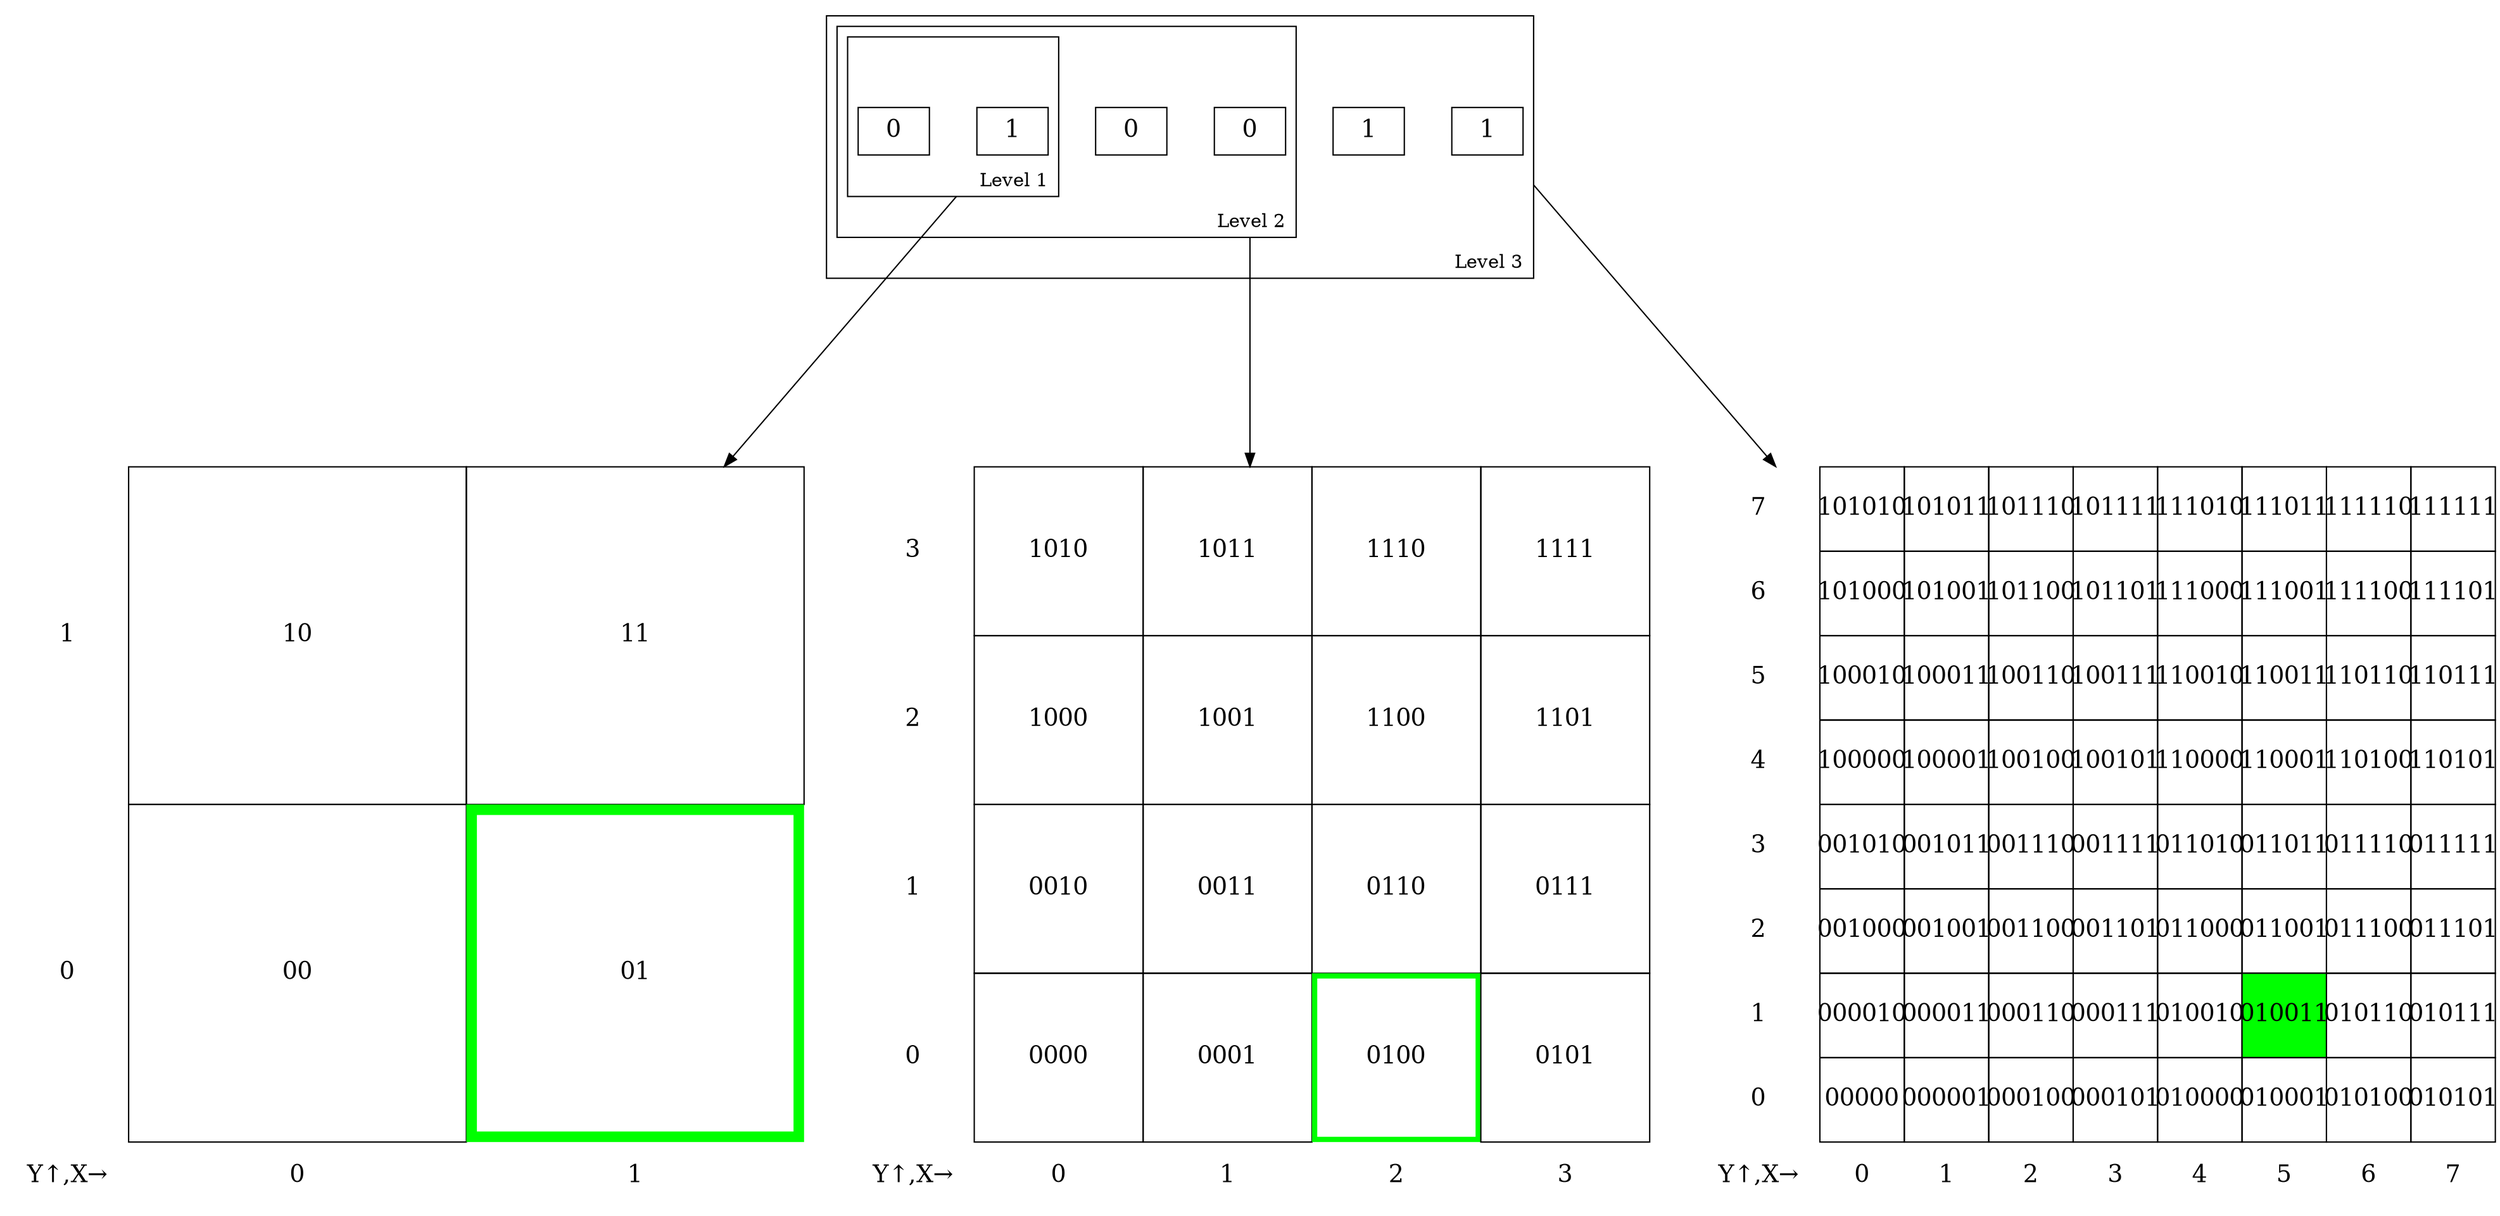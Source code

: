 digraph {

    graph [nodesep=0.5, compound=true]
    node [shape=record, fontsize=18]
    labeljust = "r"
    labelloc = "b"
    rankdir=TB
    splines=false
    ranksep=0

    {
        subgraph cluster_L3 {
            subgraph cluster_L2 {
                subgraph cluster_L1 {
                    {
                        L10 [style=invis]
                        B0 [label="0"]
                        B1 [label="1"]
                        L10 -> B0 [style=invis]
                        L10 -> B1 [style=invis]
                    }
                    label = "Level 1"
                }
                {
                    L20 [style=invis] 
                    B2 [label="0"]
                    B3 [label="0"]
                    L20 -> B2  [style=invis]
                    L20 -> B3  [style=invis]
                }
                label = "Level 2"
            }
            {
                L30 [style=invis]
                B4 [label="1"]
                B5 [label="1"]
                L30 -> B4  [style=invis]
                L30 -> B5  [style=invis]
            }
            label = "Level 3"
        }

    }

    {
        L1 [shape=none, margin=0, label=<
            <TABLE BORDER="0" CELLBORDER="1" CELLSPACING="0" CELLPADDING="16" FIXEDSIZE="TRUE">
            <tr>
                <td border="0">1</td>
                <td border="1" width="256" height="256">10</td>
                <td border="1" width="256" height="256">11</td>
            </tr>
            <tr>
                <td border="0">0</td>
                <td border="1" width="256" height="256">00</td>
                <td border="8" width="256" height="256" COLOR="green">01</td>
            </tr>
            <tr>
                <td border="0">Y↑,X→</td>
                <td border="0">0</td>
                <td border="0">1</td>
            </tr>
            </TABLE>
            >
        ]

        L2 [shape=none, margin=0, label=<
            <TABLE BORDER="0" CELLBORDER="1" CELLSPACING="0" CELLPADDING="16" FIXEDSIZE="TRUE">
            <tr>
                <td border="0">3</td>
                <td border="1" width="128" height="128">1010</td>
                <td border="1" width="128" height="128">1011</td>
                <td border="1" width="128" height="128">1110</td>
                <td border="1" width="128" height="128">1111</td>
            </tr>
            <tr>
                <td border="0">2</td>
                <td border="1" width="128" height="128">1000</td>
                <td border="1" width="128" height="128">1001</td>
                <td border="1" width="128" height="128">1100</td>
                <td border="1" width="128" height="128">1101</td>
            </tr>
            <tr>
                <td border="0">1</td>
                <td border="1" width="128" height="128">0010</td>
                <td border="1" width="128" height="128">0011</td>
                <td border="1" width="128" height="128">0110</td>
                <td border="1" width="128" height="128">0111</td>
            </tr>
            <tr>
                <td border="0">0</td>
                <td border="1" width="128" height="128">0000</td>
                <td border="1" width="128" height="128">0001</td>
                <td border="4" width="128" height="128" COLOR="green">0100</td>
                <td border="1" width="128" height="128">0101</td>
            </tr>
            <tr>
                <td border="0">Y↑,X→</td>
                <td border="0">0</td>
                <td border="0">1</td>
                <td border="0">2</td>
                <td border="0">3</td>
            </tr>
            </TABLE>
            >
        ]

        L3 [shape=none, margin=0, label=<
            <TABLE BORDER="0" CELLBORDER="1" CELLSPACING="0" CELLPADDING="16" FIXEDSIZE="TRUE">
                <tr>
                    <td border="0">7</td>
                    <td border="1" width="64" height="64" FIXEDSIZE="TRUE">101010</td>
                    <td border="1" width="64" height="64" FIXEDSIZE="TRUE">101011</td>
                    <td border="1" width="64" height="64" FIXEDSIZE="TRUE">101110</td>
                    <td border="1" width="64" height="64" FIXEDSIZE="TRUE">101111</td>
                    <td border="1" width="64" height="64" FIXEDSIZE="TRUE">111010</td>
                    <td border="1" width="64" height="64" FIXEDSIZE="TRUE">111011</td>
                    <td border="1" width="64" height="64" FIXEDSIZE="TRUE">111110</td>
                    <td border="1" width="64" height="64" FIXEDSIZE="TRUE">111111</td>
                </tr>
                <tr>
                    <td border="0">6</td>
                    <td border="1" width="64" height="64" FIXEDSIZE="TRUE">101000</td>
                    <td border="1" width="64" height="64" FIXEDSIZE="TRUE">101001</td>
                    <td border="1" width="64" height="64" FIXEDSIZE="TRUE">101100</td>
                    <td border="1" width="64" height="64" FIXEDSIZE="TRUE">101101</td>
                    <td border="1" width="64" height="64" FIXEDSIZE="TRUE">111000</td>
                    <td border="1" width="64" height="64" FIXEDSIZE="TRUE">111001</td>
                    <td border="1" width="64" height="64" FIXEDSIZE="TRUE">111100</td>
                    <td border="1" width="64" height="64" FIXEDSIZE="TRUE">111101</td>
                </tr>
                <tr>
                    <td border="0">5</td>
                    <td border="1" width="64" height="64" FIXEDSIZE="TRUE">100010</td>
                    <td border="1" width="64" height="64" FIXEDSIZE="TRUE">100011</td>
                    <td border="1" width="64" height="64" FIXEDSIZE="TRUE">100110</td>
                    <td border="1" width="64" height="64" FIXEDSIZE="TRUE">100111</td>
                    <td border="1" width="64" height="64" FIXEDSIZE="TRUE">110010</td>
                    <td border="1" width="64" height="64" FIXEDSIZE="TRUE">110011</td>
                    <td border="1" width="64" height="64" FIXEDSIZE="TRUE">110110</td>
                    <td border="1" width="64" height="64" FIXEDSIZE="TRUE">110111</td>
                </tr>
                <tr>
                    <td border="0">4</td>
                    <td border="1" width="64" height="64" FIXEDSIZE="TRUE">100000</td>
                    <td border="1" width="64" height="64" FIXEDSIZE="TRUE">100001</td>
                    <td border="1" width="64" height="64" FIXEDSIZE="TRUE">100100</td>
                    <td border="1" width="64" height="64" FIXEDSIZE="TRUE">100101</td>
                    <td border="1" width="64" height="64" FIXEDSIZE="TRUE">110000</td>
                    <td border="1" width="64" height="64" FIXEDSIZE="TRUE">110001</td>
                    <td border="1" width="64" height="64" FIXEDSIZE="TRUE">110100</td>
                    <td border="1" width="64" height="64" FIXEDSIZE="TRUE">110101</td>
                </tr>
                <tr>
                    <td border="0">3</td>
                    <td border="1" width="64" height="64" FIXEDSIZE="TRUE">001010</td>
                    <td border="1" width="64" height="64" FIXEDSIZE="TRUE">001011</td>
                    <td border="1" width="64" height="64" FIXEDSIZE="TRUE">001110</td>
                    <td border="1" width="64" height="64" FIXEDSIZE="TRUE">001111</td>
                    <td border="1" width="64" height="64" FIXEDSIZE="TRUE">011010</td>
                    <td border="1" width="64" height="64" FIXEDSIZE="TRUE">011011</td>
                    <td border="1" width="64" height="64" FIXEDSIZE="TRUE">011110</td>
                    <td border="1" width="64" height="64" FIXEDSIZE="TRUE">011111</td>
                </tr>
                <tr>
                    <td border="0">2</td>
                    <td border="1" width="64" height="64" FIXEDSIZE="TRUE">001000</td>
                    <td border="1" width="64" height="64" FIXEDSIZE="TRUE">001001</td>
                    <td border="1" width="64" height="64" FIXEDSIZE="TRUE">001100</td>
                    <td border="1" width="64" height="64" FIXEDSIZE="TRUE">001101</td>
                    <td border="1" width="64" height="64" FIXEDSIZE="TRUE">011000</td>
                    <td border="1" width="64" height="64" FIXEDSIZE="TRUE">011001</td>
                    <td border="1" width="64" height="64" FIXEDSIZE="TRUE">011100</td>
                    <td border="1" width="64" height="64" FIXEDSIZE="TRUE">011101</td>
                </tr>
                <tr>
                    <td border="0">1</td>
                    <td border="1" width="64" height="64" FIXEDSIZE="TRUE">000010</td>
                    <td border="1" width="64" height="64" FIXEDSIZE="TRUE">000011</td>
                    <td border="1" width="64" height="64" FIXEDSIZE="TRUE">000110</td>
                    <td border="1" width="64" height="64" FIXEDSIZE="TRUE">000111</td>
                    <td border="1" width="64" height="64" FIXEDSIZE="TRUE">010010</td>
                    <td border="1" width="64" height="64" FIXEDSIZE="TRUE" BGCOLOR="green">010011</td>
                    <td border="1" width="64" height="64" FIXEDSIZE="TRUE">010110</td>
                    <td border="1" width="64" height="64" FIXEDSIZE="TRUE">010111</td>
                </tr>
                <tr>
                    <td border="0">0</td>
                    <td border="1" width="64" height="64" FIXEDSIZE="TRUE">00000</td>
                    <td border="1" width="64" height="64" FIXEDSIZE="TRUE">000001</td>
                    <td border="1" width="64" height="64" FIXEDSIZE="TRUE">000100</td>
                    <td border="1" width="64" height="64" FIXEDSIZE="TRUE">000101</td>
                    <td border="1" width="64" height="64" FIXEDSIZE="TRUE">010000</td>
                    <td border="1" width="64" height="64" FIXEDSIZE="TRUE">010001</td>
                    <td border="1" width="64" height="64" FIXEDSIZE="TRUE">010100</td>
                    <td border="1" width="64" height="64" FIXEDSIZE="TRUE">010101</td>
                </tr>
                <tr>
                    <td border="0">Y↑,X→</td>
                    <td border="0">0</td>
                    <td border="0">1</td>
                    <td border="0">2</td>
                    <td border="0">3</td>
                    <td border="0">4</td>
                    <td border="0">5</td>
                    <td border="0">6</td>
                    <td border="0">7</td>
                </tr>
            </TABLE>
            >
        ]

        rank=same;
    }

    L1 -> L2 [style=invis]
    L2 -> L3 [style=invis]

    B1 -> L1 [ltail=cluster_L1, minlen=16]
    B3 -> L2 [ltail=cluster_L2, minlen=16]
    B5 -> L3 [ltail=cluster_L3, minlen=16]
}